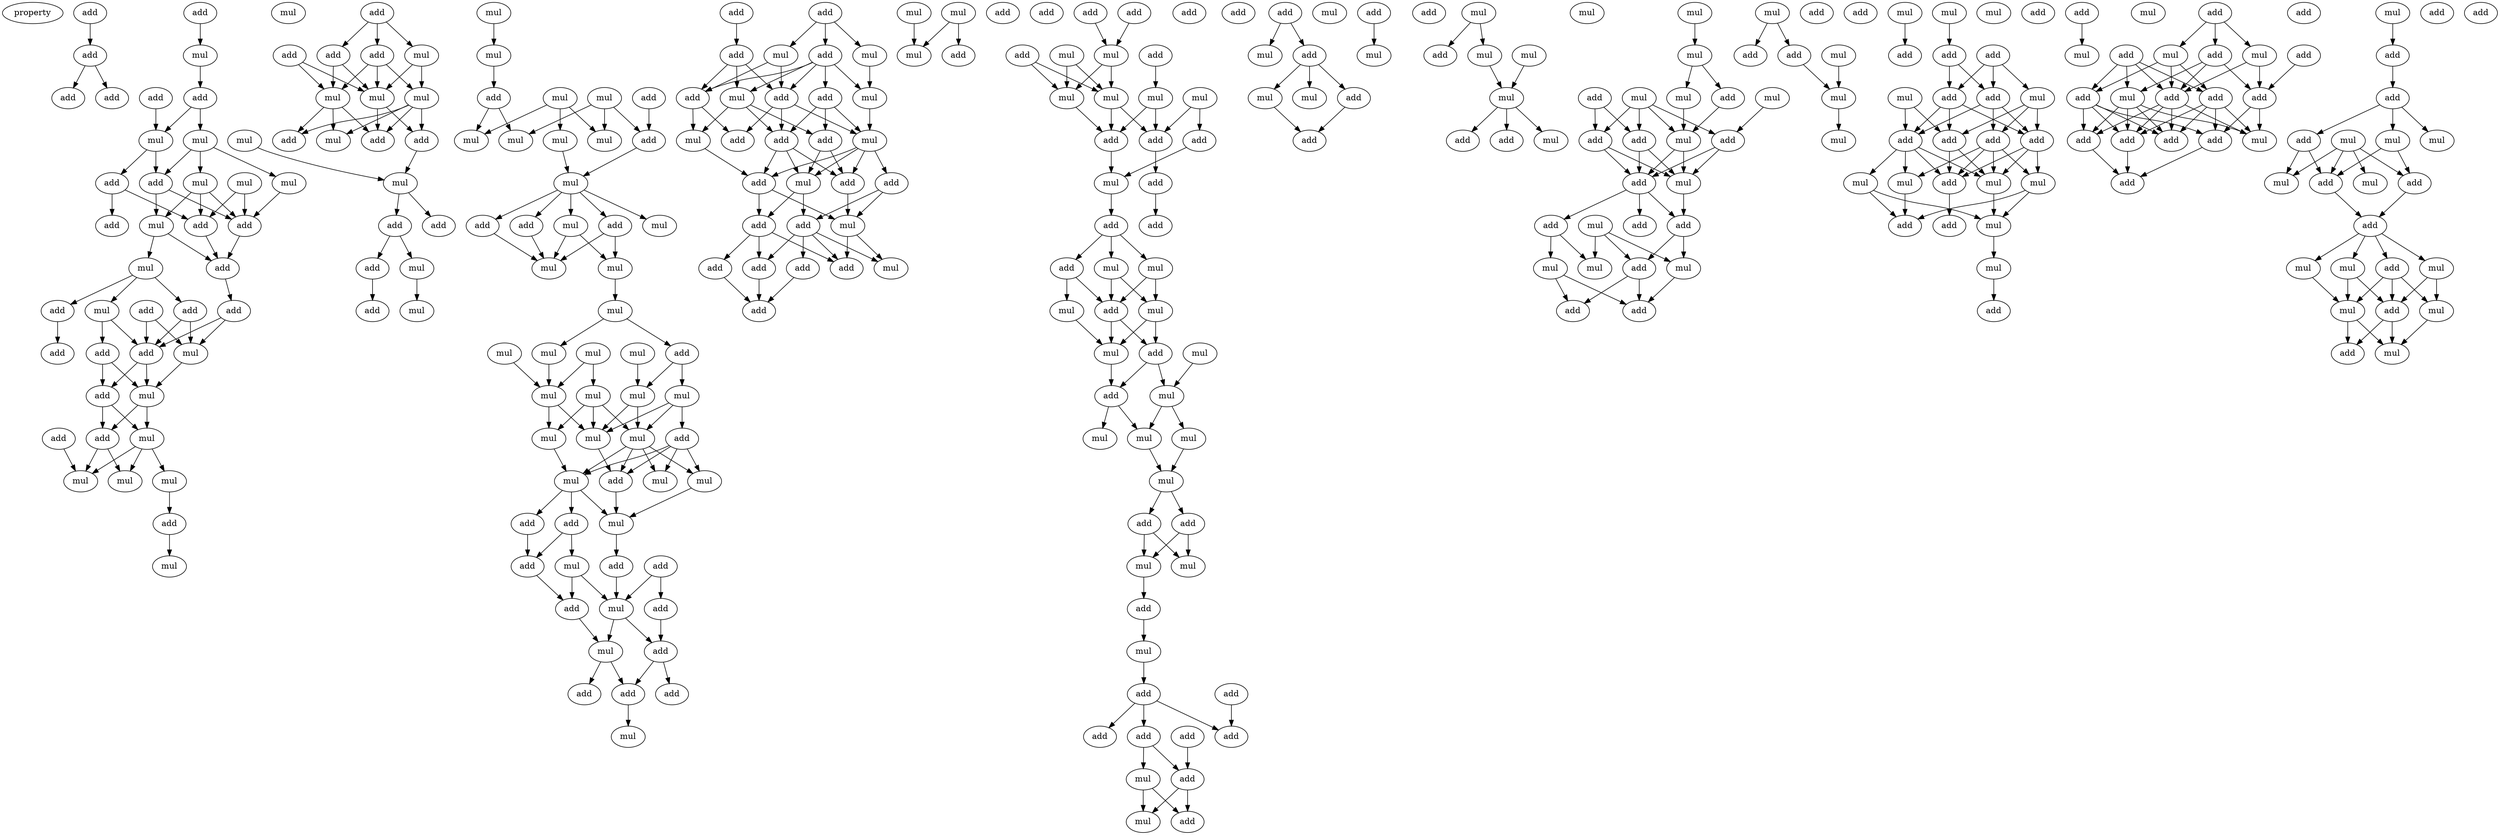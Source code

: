 digraph {
    node [fontcolor=black]
    property [mul=2,lf=1.3]
    0 [ label = add ];
    1 [ label = add ];
    2 [ label = add ];
    3 [ label = mul ];
    4 [ label = add ];
    5 [ label = add ];
    6 [ label = add ];
    7 [ label = add ];
    8 [ label = mul ];
    9 [ label = mul ];
    10 [ label = mul ];
    11 [ label = add ];
    12 [ label = mul ];
    13 [ label = add ];
    14 [ label = mul ];
    15 [ label = add ];
    16 [ label = add ];
    17 [ label = add ];
    18 [ label = mul ];
    19 [ label = add ];
    20 [ label = mul ];
    21 [ label = add ];
    22 [ label = add ];
    23 [ label = add ];
    24 [ label = add ];
    25 [ label = mul ];
    26 [ label = mul ];
    27 [ label = add ];
    28 [ label = add ];
    29 [ label = add ];
    30 [ label = add ];
    31 [ label = mul ];
    32 [ label = add ];
    33 [ label = add ];
    34 [ label = mul ];
    35 [ label = mul ];
    36 [ label = mul ];
    37 [ label = mul ];
    38 [ label = add ];
    39 [ label = mul ];
    40 [ label = mul ];
    41 [ label = add ];
    42 [ label = add ];
    43 [ label = add ];
    44 [ label = mul ];
    45 [ label = add ];
    46 [ label = mul ];
    47 [ label = mul ];
    48 [ label = mul ];
    49 [ label = mul ];
    50 [ label = add ];
    51 [ label = add ];
    52 [ label = mul ];
    53 [ label = add ];
    54 [ label = mul ];
    55 [ label = add ];
    56 [ label = add ];
    57 [ label = add ];
    58 [ label = mul ];
    59 [ label = mul ];
    60 [ label = add ];
    61 [ label = mul ];
    62 [ label = mul ];
    63 [ label = add ];
    64 [ label = mul ];
    65 [ label = mul ];
    66 [ label = add ];
    67 [ label = add ];
    68 [ label = mul ];
    69 [ label = mul ];
    70 [ label = mul ];
    71 [ label = mul ];
    72 [ label = mul ];
    73 [ label = add ];
    74 [ label = mul ];
    75 [ label = mul ];
    76 [ label = add ];
    77 [ label = add ];
    78 [ label = mul ];
    79 [ label = mul ];
    80 [ label = mul ];
    81 [ label = mul ];
    82 [ label = mul ];
    83 [ label = mul ];
    84 [ label = mul ];
    85 [ label = add ];
    86 [ label = mul ];
    87 [ label = mul ];
    88 [ label = mul ];
    89 [ label = mul ];
    90 [ label = mul ];
    91 [ label = mul ];
    92 [ label = mul ];
    93 [ label = add ];
    94 [ label = mul ];
    95 [ label = mul ];
    96 [ label = add ];
    97 [ label = mul ];
    98 [ label = add ];
    99 [ label = mul ];
    100 [ label = add ];
    101 [ label = add ];
    102 [ label = mul ];
    103 [ label = add ];
    104 [ label = add ];
    105 [ label = add ];
    106 [ label = mul ];
    107 [ label = add ];
    108 [ label = mul ];
    109 [ label = add ];
    110 [ label = add ];
    111 [ label = add ];
    112 [ label = add ];
    113 [ label = mul ];
    114 [ label = add ];
    115 [ label = add ];
    116 [ label = add ];
    117 [ label = mul ];
    118 [ label = add ];
    119 [ label = mul ];
    120 [ label = add ];
    121 [ label = add ];
    122 [ label = add ];
    123 [ label = mul ];
    124 [ label = mul ];
    125 [ label = add ];
    126 [ label = mul ];
    127 [ label = add ];
    128 [ label = mul ];
    129 [ label = add ];
    130 [ label = add ];
    131 [ label = add ];
    132 [ label = mul ];
    133 [ label = add ];
    134 [ label = add ];
    135 [ label = mul ];
    136 [ label = add ];
    137 [ label = add ];
    138 [ label = add ];
    139 [ label = add ];
    140 [ label = mul ];
    141 [ label = add ];
    142 [ label = add ];
    143 [ label = mul ];
    144 [ label = mul ];
    145 [ label = mul ];
    146 [ label = add ];
    147 [ label = add ];
    148 [ label = add ];
    149 [ label = add ];
    150 [ label = add ];
    151 [ label = add ];
    152 [ label = add ];
    153 [ label = mul ];
    154 [ label = mul ];
    155 [ label = mul ];
    156 [ label = mul ];
    157 [ label = mul ];
    158 [ label = mul ];
    159 [ label = add ];
    160 [ label = add ];
    161 [ label = add ];
    162 [ label = add ];
    163 [ label = mul ];
    164 [ label = add ];
    165 [ label = add ];
    166 [ label = add ];
    167 [ label = mul ];
    168 [ label = mul ];
    169 [ label = mul ];
    170 [ label = mul ];
    171 [ label = add ];
    172 [ label = mul ];
    173 [ label = add ];
    174 [ label = add ];
    175 [ label = mul ];
    176 [ label = mul ];
    177 [ label = add ];
    178 [ label = mul ];
    179 [ label = add ];
    180 [ label = mul ];
    181 [ label = mul ];
    182 [ label = mul ];
    183 [ label = add ];
    184 [ label = add ];
    185 [ label = mul ];
    186 [ label = mul ];
    187 [ label = add ];
    188 [ label = mul ];
    189 [ label = add ];
    190 [ label = add ];
    191 [ label = add ];
    192 [ label = add ];
    193 [ label = add ];
    194 [ label = add ];
    195 [ label = mul ];
    196 [ label = add ];
    197 [ label = add ];
    198 [ label = mul ];
    199 [ label = add ];
    200 [ label = mul ];
    201 [ label = add ];
    202 [ label = mul ];
    203 [ label = mul ];
    204 [ label = add ];
    205 [ label = add ];
    206 [ label = mul ];
    207 [ label = add ];
    208 [ label = add ];
    209 [ label = mul ];
    210 [ label = mul ];
    211 [ label = mul ];
    212 [ label = mul ];
    213 [ label = add ];
    214 [ label = mul ];
    215 [ label = mul ];
    216 [ label = add ];
    217 [ label = mul ];
    218 [ label = add ];
    219 [ label = mul ];
    220 [ label = mul ];
    221 [ label = mul ];
    222 [ label = mul ];
    223 [ label = mul ];
    224 [ label = add ];
    225 [ label = add ];
    226 [ label = add ];
    227 [ label = mul ];
    228 [ label = add ];
    229 [ label = add ];
    230 [ label = mul ];
    231 [ label = add ];
    232 [ label = add ];
    233 [ label = add ];
    234 [ label = add ];
    235 [ label = mul ];
    236 [ label = mul ];
    237 [ label = mul ];
    238 [ label = mul ];
    239 [ label = add ];
    240 [ label = add ];
    241 [ label = add ];
    242 [ label = mul ];
    243 [ label = add ];
    244 [ label = add ];
    245 [ label = mul ];
    246 [ label = add ];
    247 [ label = mul ];
    248 [ label = add ];
    249 [ label = mul ];
    250 [ label = mul ];
    251 [ label = add ];
    252 [ label = mul ];
    253 [ label = mul ];
    254 [ label = add ];
    255 [ label = add ];
    256 [ label = add ];
    257 [ label = add ];
    258 [ label = mul ];
    259 [ label = mul ];
    260 [ label = add ];
    261 [ label = add ];
    262 [ label = add ];
    263 [ label = add ];
    264 [ label = mul ];
    265 [ label = mul ];
    266 [ label = mul ];
    267 [ label = add ];
    268 [ label = mul ];
    269 [ label = add ];
    270 [ label = add ];
    271 [ label = mul ];
    272 [ label = mul ];
    273 [ label = add ];
    274 [ label = add ];
    275 [ label = add ];
    276 [ label = mul ];
    277 [ label = mul ];
    278 [ label = add ];
    279 [ label = add ];
    280 [ label = add ];
    281 [ label = mul ];
    282 [ label = add ];
    283 [ label = mul ];
    284 [ label = mul ];
    285 [ label = add ];
    286 [ label = add ];
    287 [ label = add ];
    288 [ label = add ];
    289 [ label = add ];
    290 [ label = add ];
    291 [ label = add ];
    292 [ label = mul ];
    293 [ label = add ];
    294 [ label = add ];
    295 [ label = add ];
    296 [ label = mul ];
    297 [ label = add ];
    298 [ label = add ];
    299 [ label = add ];
    300 [ label = add ];
    301 [ label = mul ];
    302 [ label = mul ];
    303 [ label = mul ];
    304 [ label = mul ];
    305 [ label = add ];
    306 [ label = add ];
    307 [ label = mul ];
    308 [ label = add ];
    309 [ label = add ];
    310 [ label = mul ];
    311 [ label = add ];
    312 [ label = mul ];
    313 [ label = mul ];
    314 [ label = mul ];
    315 [ label = add ];
    316 [ label = mul ];
    317 [ label = add ];
    318 [ label = mul ];
    0 -> 2 [ name = 0 ];
    1 -> 3 [ name = 1 ];
    2 -> 4 [ name = 2 ];
    2 -> 5 [ name = 3 ];
    3 -> 6 [ name = 4 ];
    6 -> 8 [ name = 5 ];
    6 -> 9 [ name = 6 ];
    7 -> 8 [ name = 7 ];
    8 -> 11 [ name = 8 ];
    8 -> 13 [ name = 9 ];
    9 -> 10 [ name = 10 ];
    9 -> 12 [ name = 11 ];
    9 -> 13 [ name = 12 ];
    10 -> 17 [ name = 13 ];
    11 -> 15 [ name = 14 ];
    11 -> 16 [ name = 15 ];
    12 -> 16 [ name = 16 ];
    12 -> 17 [ name = 17 ];
    12 -> 18 [ name = 18 ];
    13 -> 17 [ name = 19 ];
    13 -> 18 [ name = 20 ];
    14 -> 16 [ name = 21 ];
    14 -> 17 [ name = 22 ];
    16 -> 19 [ name = 23 ];
    17 -> 19 [ name = 24 ];
    18 -> 19 [ name = 25 ];
    18 -> 20 [ name = 26 ];
    19 -> 24 [ name = 27 ];
    20 -> 21 [ name = 28 ];
    20 -> 22 [ name = 29 ];
    20 -> 25 [ name = 30 ];
    21 -> 26 [ name = 31 ];
    21 -> 28 [ name = 32 ];
    22 -> 27 [ name = 33 ];
    23 -> 26 [ name = 34 ];
    23 -> 28 [ name = 35 ];
    24 -> 26 [ name = 36 ];
    24 -> 28 [ name = 37 ];
    25 -> 28 [ name = 38 ];
    25 -> 29 [ name = 39 ];
    26 -> 31 [ name = 40 ];
    28 -> 30 [ name = 41 ];
    28 -> 31 [ name = 42 ];
    29 -> 30 [ name = 43 ];
    29 -> 31 [ name = 44 ];
    30 -> 33 [ name = 45 ];
    30 -> 34 [ name = 46 ];
    31 -> 33 [ name = 47 ];
    31 -> 34 [ name = 48 ];
    32 -> 35 [ name = 49 ];
    33 -> 35 [ name = 50 ];
    33 -> 37 [ name = 51 ];
    34 -> 35 [ name = 52 ];
    34 -> 36 [ name = 53 ];
    34 -> 37 [ name = 54 ];
    36 -> 38 [ name = 55 ];
    38 -> 39 [ name = 56 ];
    41 -> 42 [ name = 57 ];
    41 -> 43 [ name = 58 ];
    41 -> 44 [ name = 59 ];
    42 -> 46 [ name = 60 ];
    42 -> 47 [ name = 61 ];
    42 -> 48 [ name = 62 ];
    43 -> 46 [ name = 63 ];
    43 -> 48 [ name = 64 ];
    44 -> 46 [ name = 65 ];
    44 -> 47 [ name = 66 ];
    45 -> 46 [ name = 67 ];
    45 -> 48 [ name = 68 ];
    46 -> 51 [ name = 69 ];
    46 -> 53 [ name = 70 ];
    47 -> 50 [ name = 71 ];
    47 -> 51 [ name = 72 ];
    47 -> 52 [ name = 73 ];
    47 -> 53 [ name = 74 ];
    48 -> 50 [ name = 75 ];
    48 -> 52 [ name = 76 ];
    48 -> 53 [ name = 77 ];
    49 -> 54 [ name = 78 ];
    51 -> 54 [ name = 79 ];
    54 -> 55 [ name = 80 ];
    54 -> 56 [ name = 81 ];
    55 -> 57 [ name = 82 ];
    55 -> 58 [ name = 83 ];
    57 -> 60 [ name = 84 ];
    58 -> 59 [ name = 85 ];
    61 -> 62 [ name = 86 ];
    62 -> 66 [ name = 87 ];
    63 -> 67 [ name = 88 ];
    64 -> 69 [ name = 89 ];
    64 -> 70 [ name = 90 ];
    64 -> 71 [ name = 91 ];
    65 -> 67 [ name = 92 ];
    65 -> 68 [ name = 93 ];
    65 -> 71 [ name = 94 ];
    66 -> 68 [ name = 95 ];
    66 -> 70 [ name = 96 ];
    67 -> 72 [ name = 97 ];
    69 -> 72 [ name = 98 ];
    72 -> 73 [ name = 99 ];
    72 -> 74 [ name = 100 ];
    72 -> 75 [ name = 101 ];
    72 -> 76 [ name = 102 ];
    72 -> 77 [ name = 103 ];
    73 -> 78 [ name = 104 ];
    73 -> 79 [ name = 105 ];
    74 -> 78 [ name = 106 ];
    74 -> 79 [ name = 107 ];
    76 -> 78 [ name = 108 ];
    77 -> 78 [ name = 109 ];
    79 -> 80 [ name = 110 ];
    80 -> 81 [ name = 111 ];
    80 -> 85 [ name = 112 ];
    81 -> 87 [ name = 113 ];
    82 -> 89 [ name = 114 ];
    83 -> 87 [ name = 115 ];
    84 -> 86 [ name = 116 ];
    84 -> 87 [ name = 117 ];
    85 -> 88 [ name = 118 ];
    85 -> 89 [ name = 119 ];
    86 -> 90 [ name = 120 ];
    86 -> 91 [ name = 121 ];
    86 -> 92 [ name = 122 ];
    87 -> 90 [ name = 123 ];
    87 -> 91 [ name = 124 ];
    88 -> 91 [ name = 125 ];
    88 -> 92 [ name = 126 ];
    88 -> 93 [ name = 127 ];
    89 -> 91 [ name = 128 ];
    89 -> 92 [ name = 129 ];
    90 -> 94 [ name = 130 ];
    91 -> 96 [ name = 131 ];
    92 -> 94 [ name = 132 ];
    92 -> 95 [ name = 133 ];
    92 -> 96 [ name = 134 ];
    92 -> 97 [ name = 135 ];
    93 -> 94 [ name = 136 ];
    93 -> 95 [ name = 137 ];
    93 -> 96 [ name = 138 ];
    93 -> 97 [ name = 139 ];
    94 -> 98 [ name = 140 ];
    94 -> 99 [ name = 141 ];
    94 -> 100 [ name = 142 ];
    95 -> 99 [ name = 143 ];
    96 -> 99 [ name = 144 ];
    98 -> 104 [ name = 145 ];
    99 -> 103 [ name = 146 ];
    100 -> 102 [ name = 147 ];
    100 -> 104 [ name = 148 ];
    101 -> 106 [ name = 149 ];
    101 -> 107 [ name = 150 ];
    102 -> 105 [ name = 151 ];
    102 -> 106 [ name = 152 ];
    103 -> 106 [ name = 153 ];
    104 -> 105 [ name = 154 ];
    105 -> 108 [ name = 155 ];
    106 -> 108 [ name = 156 ];
    106 -> 109 [ name = 157 ];
    107 -> 109 [ name = 158 ];
    108 -> 110 [ name = 159 ];
    108 -> 112 [ name = 160 ];
    109 -> 110 [ name = 161 ];
    109 -> 111 [ name = 162 ];
    110 -> 113 [ name = 163 ];
    114 -> 117 [ name = 164 ];
    114 -> 118 [ name = 165 ];
    114 -> 119 [ name = 166 ];
    115 -> 116 [ name = 167 ];
    116 -> 120 [ name = 168 ];
    116 -> 121 [ name = 169 ];
    116 -> 123 [ name = 170 ];
    117 -> 120 [ name = 171 ];
    117 -> 121 [ name = 172 ];
    118 -> 120 [ name = 173 ];
    118 -> 121 [ name = 174 ];
    118 -> 122 [ name = 175 ];
    118 -> 123 [ name = 176 ];
    118 -> 124 [ name = 177 ];
    119 -> 124 [ name = 178 ];
    120 -> 125 [ name = 179 ];
    120 -> 127 [ name = 180 ];
    120 -> 128 [ name = 181 ];
    121 -> 126 [ name = 182 ];
    121 -> 127 [ name = 183 ];
    122 -> 125 [ name = 184 ];
    122 -> 128 [ name = 185 ];
    122 -> 129 [ name = 186 ];
    123 -> 125 [ name = 187 ];
    123 -> 126 [ name = 188 ];
    123 -> 129 [ name = 189 ];
    124 -> 128 [ name = 190 ];
    125 -> 130 [ name = 191 ];
    125 -> 132 [ name = 192 ];
    125 -> 133 [ name = 193 ];
    126 -> 130 [ name = 194 ];
    128 -> 130 [ name = 195 ];
    128 -> 131 [ name = 196 ];
    128 -> 132 [ name = 197 ];
    128 -> 133 [ name = 198 ];
    129 -> 132 [ name = 199 ];
    129 -> 133 [ name = 200 ];
    130 -> 135 [ name = 201 ];
    130 -> 136 [ name = 202 ];
    131 -> 134 [ name = 203 ];
    131 -> 135 [ name = 204 ];
    132 -> 134 [ name = 205 ];
    132 -> 136 [ name = 206 ];
    133 -> 135 [ name = 207 ];
    134 -> 137 [ name = 208 ];
    134 -> 139 [ name = 209 ];
    134 -> 140 [ name = 210 ];
    134 -> 141 [ name = 211 ];
    135 -> 139 [ name = 212 ];
    135 -> 140 [ name = 213 ];
    136 -> 137 [ name = 214 ];
    136 -> 138 [ name = 215 ];
    136 -> 139 [ name = 216 ];
    137 -> 142 [ name = 217 ];
    138 -> 142 [ name = 218 ];
    141 -> 142 [ name = 219 ];
    143 -> 145 [ name = 220 ];
    143 -> 146 [ name = 221 ];
    144 -> 145 [ name = 222 ];
    149 -> 154 [ name = 223 ];
    150 -> 154 [ name = 224 ];
    151 -> 155 [ name = 225 ];
    151 -> 158 [ name = 226 ];
    152 -> 157 [ name = 227 ];
    153 -> 155 [ name = 228 ];
    153 -> 158 [ name = 229 ];
    154 -> 155 [ name = 230 ];
    154 -> 158 [ name = 231 ];
    155 -> 160 [ name = 232 ];
    156 -> 159 [ name = 233 ];
    156 -> 161 [ name = 234 ];
    157 -> 159 [ name = 235 ];
    157 -> 160 [ name = 236 ];
    158 -> 159 [ name = 237 ];
    158 -> 160 [ name = 238 ];
    159 -> 162 [ name = 239 ];
    160 -> 163 [ name = 240 ];
    161 -> 163 [ name = 241 ];
    162 -> 165 [ name = 242 ];
    163 -> 164 [ name = 243 ];
    164 -> 166 [ name = 244 ];
    164 -> 167 [ name = 245 ];
    164 -> 168 [ name = 246 ];
    166 -> 169 [ name = 247 ];
    166 -> 171 [ name = 248 ];
    167 -> 170 [ name = 249 ];
    167 -> 171 [ name = 250 ];
    168 -> 170 [ name = 251 ];
    168 -> 171 [ name = 252 ];
    169 -> 175 [ name = 253 ];
    170 -> 173 [ name = 254 ];
    170 -> 175 [ name = 255 ];
    171 -> 173 [ name = 256 ];
    171 -> 175 [ name = 257 ];
    172 -> 176 [ name = 258 ];
    173 -> 176 [ name = 259 ];
    173 -> 177 [ name = 260 ];
    175 -> 177 [ name = 261 ];
    176 -> 180 [ name = 262 ];
    176 -> 181 [ name = 263 ];
    177 -> 178 [ name = 264 ];
    177 -> 180 [ name = 265 ];
    180 -> 182 [ name = 266 ];
    181 -> 182 [ name = 267 ];
    182 -> 183 [ name = 268 ];
    182 -> 184 [ name = 269 ];
    183 -> 185 [ name = 270 ];
    183 -> 186 [ name = 271 ];
    184 -> 185 [ name = 272 ];
    184 -> 186 [ name = 273 ];
    186 -> 187 [ name = 274 ];
    187 -> 188 [ name = 275 ];
    188 -> 189 [ name = 276 ];
    189 -> 191 [ name = 277 ];
    189 -> 192 [ name = 278 ];
    189 -> 193 [ name = 279 ];
    190 -> 193 [ name = 280 ];
    192 -> 195 [ name = 281 ];
    192 -> 196 [ name = 282 ];
    194 -> 196 [ name = 283 ];
    195 -> 197 [ name = 284 ];
    195 -> 198 [ name = 285 ];
    196 -> 197 [ name = 286 ];
    196 -> 198 [ name = 287 ];
    199 -> 200 [ name = 288 ];
    199 -> 201 [ name = 289 ];
    201 -> 202 [ name = 290 ];
    201 -> 203 [ name = 291 ];
    201 -> 204 [ name = 292 ];
    202 -> 205 [ name = 293 ];
    204 -> 205 [ name = 294 ];
    207 -> 209 [ name = 295 ];
    210 -> 213 [ name = 296 ];
    210 -> 214 [ name = 297 ];
    211 -> 215 [ name = 298 ];
    214 -> 215 [ name = 299 ];
    215 -> 216 [ name = 300 ];
    215 -> 218 [ name = 301 ];
    215 -> 219 [ name = 302 ];
    217 -> 220 [ name = 303 ];
    220 -> 223 [ name = 304 ];
    220 -> 225 [ name = 305 ];
    221 -> 226 [ name = 306 ];
    221 -> 227 [ name = 307 ];
    221 -> 228 [ name = 308 ];
    221 -> 229 [ name = 309 ];
    222 -> 229 [ name = 310 ];
    223 -> 227 [ name = 311 ];
    224 -> 226 [ name = 312 ];
    224 -> 228 [ name = 313 ];
    225 -> 227 [ name = 314 ];
    226 -> 230 [ name = 315 ];
    226 -> 231 [ name = 316 ];
    227 -> 230 [ name = 317 ];
    227 -> 231 [ name = 318 ];
    228 -> 230 [ name = 319 ];
    228 -> 231 [ name = 320 ];
    229 -> 230 [ name = 321 ];
    229 -> 231 [ name = 322 ];
    230 -> 234 [ name = 323 ];
    231 -> 232 [ name = 324 ];
    231 -> 233 [ name = 325 ];
    231 -> 234 [ name = 326 ];
    232 -> 236 [ name = 327 ];
    232 -> 238 [ name = 328 ];
    234 -> 237 [ name = 329 ];
    234 -> 239 [ name = 330 ];
    235 -> 237 [ name = 331 ];
    235 -> 238 [ name = 332 ];
    235 -> 239 [ name = 333 ];
    236 -> 240 [ name = 334 ];
    236 -> 241 [ name = 335 ];
    237 -> 240 [ name = 336 ];
    239 -> 240 [ name = 337 ];
    239 -> 241 [ name = 338 ];
    242 -> 243 [ name = 339 ];
    242 -> 244 [ name = 340 ];
    244 -> 247 [ name = 341 ];
    245 -> 247 [ name = 342 ];
    247 -> 249 [ name = 343 ];
    250 -> 251 [ name = 344 ];
    252 -> 255 [ name = 345 ];
    254 -> 256 [ name = 346 ];
    254 -> 257 [ name = 347 ];
    254 -> 259 [ name = 348 ];
    255 -> 256 [ name = 349 ];
    255 -> 257 [ name = 350 ];
    256 -> 260 [ name = 351 ];
    256 -> 261 [ name = 352 ];
    256 -> 263 [ name = 353 ];
    257 -> 260 [ name = 354 ];
    257 -> 262 [ name = 355 ];
    257 -> 263 [ name = 356 ];
    258 -> 260 [ name = 357 ];
    258 -> 261 [ name = 358 ];
    259 -> 261 [ name = 359 ];
    259 -> 262 [ name = 360 ];
    259 -> 263 [ name = 361 ];
    260 -> 264 [ name = 362 ];
    260 -> 265 [ name = 363 ];
    260 -> 266 [ name = 364 ];
    260 -> 267 [ name = 365 ];
    261 -> 264 [ name = 366 ];
    261 -> 267 [ name = 367 ];
    262 -> 264 [ name = 368 ];
    262 -> 265 [ name = 369 ];
    262 -> 267 [ name = 370 ];
    262 -> 268 [ name = 371 ];
    263 -> 264 [ name = 372 ];
    263 -> 267 [ name = 373 ];
    263 -> 268 [ name = 374 ];
    264 -> 271 [ name = 375 ];
    265 -> 270 [ name = 376 ];
    266 -> 270 [ name = 377 ];
    266 -> 271 [ name = 378 ];
    267 -> 269 [ name = 379 ];
    268 -> 270 [ name = 380 ];
    268 -> 271 [ name = 381 ];
    271 -> 272 [ name = 382 ];
    272 -> 274 [ name = 383 ];
    275 -> 276 [ name = 384 ];
    278 -> 280 [ name = 385 ];
    278 -> 281 [ name = 386 ];
    278 -> 283 [ name = 387 ];
    279 -> 284 [ name = 388 ];
    279 -> 286 [ name = 389 ];
    279 -> 287 [ name = 390 ];
    279 -> 288 [ name = 391 ];
    280 -> 284 [ name = 392 ];
    280 -> 285 [ name = 393 ];
    280 -> 286 [ name = 394 ];
    281 -> 286 [ name = 395 ];
    281 -> 287 [ name = 396 ];
    281 -> 288 [ name = 397 ];
    282 -> 285 [ name = 398 ];
    283 -> 285 [ name = 399 ];
    283 -> 286 [ name = 400 ];
    284 -> 289 [ name = 401 ];
    284 -> 290 [ name = 402 ];
    284 -> 292 [ name = 403 ];
    284 -> 293 [ name = 404 ];
    285 -> 291 [ name = 405 ];
    285 -> 292 [ name = 406 ];
    286 -> 289 [ name = 407 ];
    286 -> 290 [ name = 408 ];
    286 -> 292 [ name = 409 ];
    286 -> 293 [ name = 410 ];
    287 -> 289 [ name = 411 ];
    287 -> 290 [ name = 412 ];
    287 -> 291 [ name = 413 ];
    287 -> 293 [ name = 414 ];
    288 -> 290 [ name = 415 ];
    288 -> 291 [ name = 416 ];
    288 -> 292 [ name = 417 ];
    288 -> 293 [ name = 418 ];
    289 -> 294 [ name = 419 ];
    290 -> 294 [ name = 420 ];
    291 -> 294 [ name = 421 ];
    296 -> 298 [ name = 422 ];
    298 -> 299 [ name = 423 ];
    299 -> 300 [ name = 424 ];
    299 -> 302 [ name = 425 ];
    299 -> 303 [ name = 426 ];
    300 -> 304 [ name = 427 ];
    300 -> 305 [ name = 428 ];
    301 -> 304 [ name = 429 ];
    301 -> 305 [ name = 430 ];
    301 -> 306 [ name = 431 ];
    301 -> 307 [ name = 432 ];
    303 -> 305 [ name = 433 ];
    303 -> 306 [ name = 434 ];
    305 -> 309 [ name = 435 ];
    306 -> 309 [ name = 436 ];
    309 -> 310 [ name = 437 ];
    309 -> 311 [ name = 438 ];
    309 -> 312 [ name = 439 ];
    309 -> 313 [ name = 440 ];
    310 -> 315 [ name = 441 ];
    310 -> 316 [ name = 442 ];
    311 -> 314 [ name = 443 ];
    311 -> 315 [ name = 444 ];
    311 -> 316 [ name = 445 ];
    312 -> 314 [ name = 446 ];
    312 -> 315 [ name = 447 ];
    313 -> 314 [ name = 448 ];
    314 -> 317 [ name = 449 ];
    314 -> 318 [ name = 450 ];
    315 -> 317 [ name = 451 ];
    315 -> 318 [ name = 452 ];
    316 -> 318 [ name = 453 ];
}
